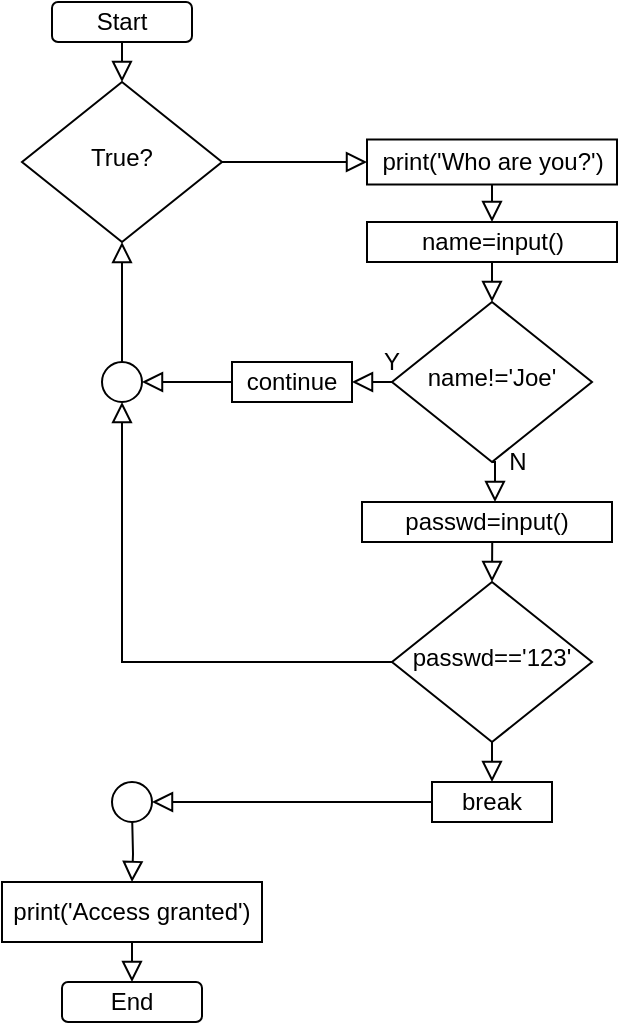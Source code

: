 <mxfile version="14.8.4" type="github">
  <diagram id="C5RBs43oDa-KdzZeNtuy" name="Page-1">
    <mxGraphModel dx="686" dy="514" grid="1" gridSize="10" guides="1" tooltips="1" connect="1" arrows="1" fold="1" page="1" pageScale="1" pageWidth="827" pageHeight="1169" math="0" shadow="0">
      <root>
        <mxCell id="WIyWlLk6GJQsqaUBKTNV-0" />
        <mxCell id="WIyWlLk6GJQsqaUBKTNV-1" parent="WIyWlLk6GJQsqaUBKTNV-0" />
        <mxCell id="KeIN5PGA3XgpnAhD5r2X-17" value="N" style="text;html=1;strokeColor=none;fillColor=none;align=center;verticalAlign=middle;whiteSpace=wrap;rounded=0;" vertex="1" parent="WIyWlLk6GJQsqaUBKTNV-1">
          <mxGeometry x="272.5" y="280" width="40" height="20" as="geometry" />
        </mxCell>
        <mxCell id="KeIN5PGA3XgpnAhD5r2X-0" value="" style="rounded=0;html=1;jettySize=auto;orthogonalLoop=1;fontSize=11;endArrow=block;endFill=0;endSize=8;strokeWidth=1;shadow=0;labelBackgroundColor=none;edgeStyle=orthogonalEdgeStyle;" edge="1" parent="WIyWlLk6GJQsqaUBKTNV-1" target="KeIN5PGA3XgpnAhD5r2X-19">
          <mxGeometry x="60" y="185" as="geometry">
            <mxPoint x="100" y="465" as="sourcePoint" />
            <mxPoint x="245" y="455" as="targetPoint" />
            <Array as="points" />
          </mxGeometry>
        </mxCell>
        <mxCell id="KeIN5PGA3XgpnAhD5r2X-2" value="True?" style="rhombus;whiteSpace=wrap;html=1;shadow=0;fontFamily=Helvetica;fontSize=12;align=center;strokeWidth=1;spacing=6;spacingTop=-4;" vertex="1" parent="WIyWlLk6GJQsqaUBKTNV-1">
          <mxGeometry x="45" y="100" width="100" height="80" as="geometry" />
        </mxCell>
        <mxCell id="KeIN5PGA3XgpnAhD5r2X-4" value="print(&#39;Who are you?&#39;)" style="rounded=0;whiteSpace=wrap;html=1;" vertex="1" parent="WIyWlLk6GJQsqaUBKTNV-1">
          <mxGeometry x="217.5" y="128.75" width="125" height="22.5" as="geometry" />
        </mxCell>
        <mxCell id="KeIN5PGA3XgpnAhD5r2X-5" value="name!=&#39;Joe&#39;" style="rhombus;whiteSpace=wrap;html=1;shadow=0;fontFamily=Helvetica;fontSize=12;align=center;strokeWidth=1;spacing=6;spacingTop=-4;" vertex="1" parent="WIyWlLk6GJQsqaUBKTNV-1">
          <mxGeometry x="230" y="210" width="100" height="80" as="geometry" />
        </mxCell>
        <mxCell id="KeIN5PGA3XgpnAhD5r2X-6" value="name=input()" style="rounded=0;whiteSpace=wrap;html=1;" vertex="1" parent="WIyWlLk6GJQsqaUBKTNV-1">
          <mxGeometry x="217.5" y="170" width="125" height="20" as="geometry" />
        </mxCell>
        <mxCell id="KeIN5PGA3XgpnAhD5r2X-7" value="break" style="rounded=0;whiteSpace=wrap;html=1;" vertex="1" parent="WIyWlLk6GJQsqaUBKTNV-1">
          <mxGeometry x="250" y="450" width="60" height="20" as="geometry" />
        </mxCell>
        <mxCell id="KeIN5PGA3XgpnAhD5r2X-8" value="" style="ellipse;whiteSpace=wrap;html=1;aspect=fixed;" vertex="1" parent="WIyWlLk6GJQsqaUBKTNV-1">
          <mxGeometry x="90" y="450" width="20" height="20" as="geometry" />
        </mxCell>
        <mxCell id="KeIN5PGA3XgpnAhD5r2X-11" value="" style="rounded=0;html=1;jettySize=auto;orthogonalLoop=1;fontSize=11;endArrow=block;endFill=0;endSize=8;strokeWidth=1;shadow=0;labelBackgroundColor=none;edgeStyle=orthogonalEdgeStyle;entryX=0.5;entryY=0;entryDx=0;entryDy=0;" edge="1" parent="WIyWlLk6GJQsqaUBKTNV-1" target="KeIN5PGA3XgpnAhD5r2X-5">
          <mxGeometry x="95" y="40" as="geometry">
            <mxPoint x="280" y="190" as="sourcePoint" />
            <mxPoint x="290" y="170" as="targetPoint" />
            <Array as="points">
              <mxPoint x="280" y="210" />
              <mxPoint x="280" y="210" />
            </Array>
          </mxGeometry>
        </mxCell>
        <mxCell id="KeIN5PGA3XgpnAhD5r2X-12" value="" style="rounded=0;html=1;jettySize=auto;orthogonalLoop=1;fontSize=11;endArrow=block;endFill=0;endSize=8;strokeWidth=1;shadow=0;labelBackgroundColor=none;edgeStyle=orthogonalEdgeStyle;entryX=0.5;entryY=0;entryDx=0;entryDy=0;exitX=0.5;exitY=1;exitDx=0;exitDy=0;" edge="1" parent="WIyWlLk6GJQsqaUBKTNV-1" target="KeIN5PGA3XgpnAhD5r2X-7" source="KeIN5PGA3XgpnAhD5r2X-30">
          <mxGeometry x="90" y="130" as="geometry">
            <mxPoint x="275" y="380" as="sourcePoint" />
            <mxPoint x="285" y="320" as="targetPoint" />
            <Array as="points" />
          </mxGeometry>
        </mxCell>
        <mxCell id="KeIN5PGA3XgpnAhD5r2X-13" value="" style="rounded=0;html=1;jettySize=auto;orthogonalLoop=1;fontSize=11;endArrow=block;endFill=0;endSize=8;strokeWidth=1;shadow=0;labelBackgroundColor=none;edgeStyle=orthogonalEdgeStyle;entryX=1;entryY=0.5;entryDx=0;entryDy=0;exitX=0;exitY=0.5;exitDx=0;exitDy=0;" edge="1" parent="WIyWlLk6GJQsqaUBKTNV-1" source="KeIN5PGA3XgpnAhD5r2X-7" target="KeIN5PGA3XgpnAhD5r2X-8">
          <mxGeometry x="50" y="175" as="geometry">
            <mxPoint x="172.5" y="460" as="sourcePoint" />
            <mxPoint x="180" y="275" as="targetPoint" />
          </mxGeometry>
        </mxCell>
        <mxCell id="KeIN5PGA3XgpnAhD5r2X-14" value="" style="rounded=0;html=1;jettySize=auto;orthogonalLoop=1;fontSize=11;endArrow=block;endFill=0;endSize=8;strokeWidth=1;shadow=0;labelBackgroundColor=none;edgeStyle=orthogonalEdgeStyle;exitX=0;exitY=0.5;exitDx=0;exitDy=0;" edge="1" parent="WIyWlLk6GJQsqaUBKTNV-1" source="KeIN5PGA3XgpnAhD5r2X-5">
          <mxGeometry x="85" y="40" as="geometry">
            <mxPoint x="145.029" y="70" as="sourcePoint" />
            <mxPoint x="210" y="250" as="targetPoint" />
          </mxGeometry>
        </mxCell>
        <mxCell id="KeIN5PGA3XgpnAhD5r2X-15" value="" style="rounded=0;html=1;jettySize=auto;orthogonalLoop=1;fontSize=11;endArrow=block;endFill=0;endSize=8;strokeWidth=1;shadow=0;labelBackgroundColor=none;edgeStyle=orthogonalEdgeStyle;exitX=0.5;exitY=1;exitDx=0;exitDy=0;" edge="1" parent="WIyWlLk6GJQsqaUBKTNV-1">
          <mxGeometry x="50" y="230" as="geometry">
            <mxPoint x="100" y="550" as="targetPoint" />
            <mxPoint x="100" y="525" as="sourcePoint" />
          </mxGeometry>
        </mxCell>
        <mxCell id="KeIN5PGA3XgpnAhD5r2X-16" value="End" style="rounded=1;whiteSpace=wrap;html=1;fontSize=12;glass=0;strokeWidth=1;shadow=0;" vertex="1" parent="WIyWlLk6GJQsqaUBKTNV-1">
          <mxGeometry x="65" y="550" width="70" height="20" as="geometry" />
        </mxCell>
        <mxCell id="KeIN5PGA3XgpnAhD5r2X-18" value="Y" style="text;html=1;strokeColor=none;fillColor=none;align=center;verticalAlign=middle;whiteSpace=wrap;rounded=0;" vertex="1" parent="WIyWlLk6GJQsqaUBKTNV-1">
          <mxGeometry x="210" y="230" width="40" height="20" as="geometry" />
        </mxCell>
        <mxCell id="KeIN5PGA3XgpnAhD5r2X-19" value="print(&#39;Access granted&#39;)" style="rounded=0;whiteSpace=wrap;html=1;" vertex="1" parent="WIyWlLk6GJQsqaUBKTNV-1">
          <mxGeometry x="35" y="500" width="130" height="30" as="geometry" />
        </mxCell>
        <mxCell id="KeIN5PGA3XgpnAhD5r2X-21" value="" style="rounded=0;html=1;jettySize=auto;orthogonalLoop=1;fontSize=11;endArrow=block;endFill=0;endSize=8;strokeWidth=1;shadow=0;labelBackgroundColor=none;edgeStyle=orthogonalEdgeStyle;exitX=0.5;exitY=1;exitDx=0;exitDy=0;entryX=0.5;entryY=0;entryDx=0;entryDy=0;" edge="1" parent="WIyWlLk6GJQsqaUBKTNV-1" source="KeIN5PGA3XgpnAhD5r2X-22" target="KeIN5PGA3XgpnAhD5r2X-2">
          <mxGeometry x="45" y="-285" as="geometry">
            <mxPoint x="95" y="35" as="targetPoint" />
            <mxPoint x="95" y="10" as="sourcePoint" />
          </mxGeometry>
        </mxCell>
        <mxCell id="KeIN5PGA3XgpnAhD5r2X-22" value="Start" style="rounded=1;whiteSpace=wrap;html=1;fontSize=12;glass=0;strokeWidth=1;shadow=0;" vertex="1" parent="WIyWlLk6GJQsqaUBKTNV-1">
          <mxGeometry x="60" y="60" width="70" height="20" as="geometry" />
        </mxCell>
        <mxCell id="KeIN5PGA3XgpnAhD5r2X-23" value="" style="rounded=0;html=1;jettySize=auto;orthogonalLoop=1;fontSize=11;endArrow=block;endFill=0;endSize=8;strokeWidth=1;shadow=0;labelBackgroundColor=none;edgeStyle=orthogonalEdgeStyle;exitX=1;exitY=0.5;exitDx=0;exitDy=0;entryX=0;entryY=0.5;entryDx=0;entryDy=0;" edge="1" parent="WIyWlLk6GJQsqaUBKTNV-1" source="KeIN5PGA3XgpnAhD5r2X-2" target="KeIN5PGA3XgpnAhD5r2X-4">
          <mxGeometry x="55" y="60" as="geometry">
            <mxPoint x="150" y="140" as="sourcePoint" />
            <mxPoint x="165" y="140" as="targetPoint" />
            <Array as="points" />
          </mxGeometry>
        </mxCell>
        <mxCell id="KeIN5PGA3XgpnAhD5r2X-25" value="continue" style="rounded=0;whiteSpace=wrap;html=1;" vertex="1" parent="WIyWlLk6GJQsqaUBKTNV-1">
          <mxGeometry x="150" y="240" width="60" height="20" as="geometry" />
        </mxCell>
        <mxCell id="KeIN5PGA3XgpnAhD5r2X-26" value="" style="rounded=0;html=1;jettySize=auto;orthogonalLoop=1;fontSize=11;endArrow=block;endFill=0;endSize=8;strokeWidth=1;shadow=0;labelBackgroundColor=none;edgeStyle=orthogonalEdgeStyle;exitX=0;exitY=0.5;exitDx=0;exitDy=0;entryX=1;entryY=0.5;entryDx=0;entryDy=0;" edge="1" parent="WIyWlLk6GJQsqaUBKTNV-1" source="KeIN5PGA3XgpnAhD5r2X-25" target="KeIN5PGA3XgpnAhD5r2X-35">
          <mxGeometry x="65" y="70" as="geometry">
            <mxPoint x="155" y="150" as="sourcePoint" />
            <mxPoint x="140" y="250" as="targetPoint" />
            <Array as="points">
              <mxPoint x="150" y="250" />
              <mxPoint x="150" y="250" />
            </Array>
          </mxGeometry>
        </mxCell>
        <mxCell id="KeIN5PGA3XgpnAhD5r2X-28" value="" style="rounded=0;html=1;jettySize=auto;orthogonalLoop=1;fontSize=11;endArrow=block;endFill=0;endSize=8;strokeWidth=1;shadow=0;labelBackgroundColor=none;edgeStyle=orthogonalEdgeStyle;entryX=0.5;entryY=0;entryDx=0;entryDy=0;exitX=0.5;exitY=1;exitDx=0;exitDy=0;" edge="1" parent="WIyWlLk6GJQsqaUBKTNV-1" source="KeIN5PGA3XgpnAhD5r2X-4" target="KeIN5PGA3XgpnAhD5r2X-6">
          <mxGeometry x="247.51" y="49.97" as="geometry">
            <mxPoint x="432.51" y="199.97" as="sourcePoint" />
            <mxPoint x="432.51" y="219.97" as="targetPoint" />
            <Array as="points" />
          </mxGeometry>
        </mxCell>
        <mxCell id="KeIN5PGA3XgpnAhD5r2X-29" value="passwd=input()" style="rounded=0;whiteSpace=wrap;html=1;" vertex="1" parent="WIyWlLk6GJQsqaUBKTNV-1">
          <mxGeometry x="215" y="310" width="125" height="20" as="geometry" />
        </mxCell>
        <mxCell id="KeIN5PGA3XgpnAhD5r2X-30" value="passwd==&#39;123&#39;" style="rhombus;whiteSpace=wrap;html=1;shadow=0;fontFamily=Helvetica;fontSize=12;align=center;strokeWidth=1;spacing=6;spacingTop=-4;" vertex="1" parent="WIyWlLk6GJQsqaUBKTNV-1">
          <mxGeometry x="230" y="350" width="100" height="80" as="geometry" />
        </mxCell>
        <mxCell id="KeIN5PGA3XgpnAhD5r2X-31" value="" style="rounded=0;html=1;jettySize=auto;orthogonalLoop=1;fontSize=11;endArrow=block;endFill=0;endSize=8;strokeWidth=1;shadow=0;labelBackgroundColor=none;edgeStyle=orthogonalEdgeStyle;entryX=0.5;entryY=0;entryDx=0;entryDy=0;exitX=0.521;exitY=0.998;exitDx=0;exitDy=0;exitPerimeter=0;" edge="1" parent="WIyWlLk6GJQsqaUBKTNV-1" source="KeIN5PGA3XgpnAhD5r2X-29" target="KeIN5PGA3XgpnAhD5r2X-30">
          <mxGeometry x="100" y="140" as="geometry">
            <mxPoint x="290" y="440" as="sourcePoint" />
            <mxPoint x="290" y="460" as="targetPoint" />
            <Array as="points">
              <mxPoint x="280.5" y="332" />
            </Array>
          </mxGeometry>
        </mxCell>
        <mxCell id="KeIN5PGA3XgpnAhD5r2X-32" value="" style="rounded=0;html=1;jettySize=auto;orthogonalLoop=1;fontSize=11;endArrow=block;endFill=0;endSize=8;strokeWidth=1;shadow=0;labelBackgroundColor=none;edgeStyle=orthogonalEdgeStyle;exitX=0.5;exitY=1;exitDx=0;exitDy=0;" edge="1" parent="WIyWlLk6GJQsqaUBKTNV-1" source="KeIN5PGA3XgpnAhD5r2X-5" target="KeIN5PGA3XgpnAhD5r2X-29">
          <mxGeometry x="110" y="150" as="geometry">
            <mxPoint x="281.5" y="290" as="sourcePoint" />
            <mxPoint x="281.5" y="308" as="targetPoint" />
            <Array as="points">
              <mxPoint x="281.5" y="290" />
            </Array>
          </mxGeometry>
        </mxCell>
        <mxCell id="KeIN5PGA3XgpnAhD5r2X-35" value="" style="ellipse;whiteSpace=wrap;html=1;aspect=fixed;" vertex="1" parent="WIyWlLk6GJQsqaUBKTNV-1">
          <mxGeometry x="85" y="240" width="20" height="20" as="geometry" />
        </mxCell>
        <mxCell id="KeIN5PGA3XgpnAhD5r2X-37" value="" style="rounded=0;html=1;jettySize=auto;orthogonalLoop=1;fontSize=11;endArrow=block;endFill=0;endSize=8;strokeWidth=1;shadow=0;labelBackgroundColor=none;edgeStyle=orthogonalEdgeStyle;entryX=0.5;entryY=1;entryDx=0;entryDy=0;exitX=0;exitY=0.5;exitDx=0;exitDy=0;" edge="1" parent="WIyWlLk6GJQsqaUBKTNV-1" source="KeIN5PGA3XgpnAhD5r2X-30" target="KeIN5PGA3XgpnAhD5r2X-35">
          <mxGeometry x="40" y="115" as="geometry">
            <mxPoint x="162.5" y="400" as="sourcePoint" />
            <mxPoint x="100" y="400" as="targetPoint" />
          </mxGeometry>
        </mxCell>
        <mxCell id="KeIN5PGA3XgpnAhD5r2X-38" value="" style="rounded=0;html=1;jettySize=auto;orthogonalLoop=1;fontSize=11;endArrow=block;endFill=0;endSize=8;strokeWidth=1;shadow=0;labelBackgroundColor=none;edgeStyle=orthogonalEdgeStyle;exitX=0.5;exitY=0;exitDx=0;exitDy=0;entryX=0.5;entryY=1;entryDx=0;entryDy=0;" edge="1" parent="WIyWlLk6GJQsqaUBKTNV-1" source="KeIN5PGA3XgpnAhD5r2X-35" target="KeIN5PGA3XgpnAhD5r2X-2">
          <mxGeometry x="75" y="80" as="geometry">
            <mxPoint x="160" y="180" as="sourcePoint" />
            <mxPoint x="90" y="180" as="targetPoint" />
            <Array as="points">
              <mxPoint x="95" y="210" />
              <mxPoint x="95" y="210" />
            </Array>
          </mxGeometry>
        </mxCell>
      </root>
    </mxGraphModel>
  </diagram>
</mxfile>
